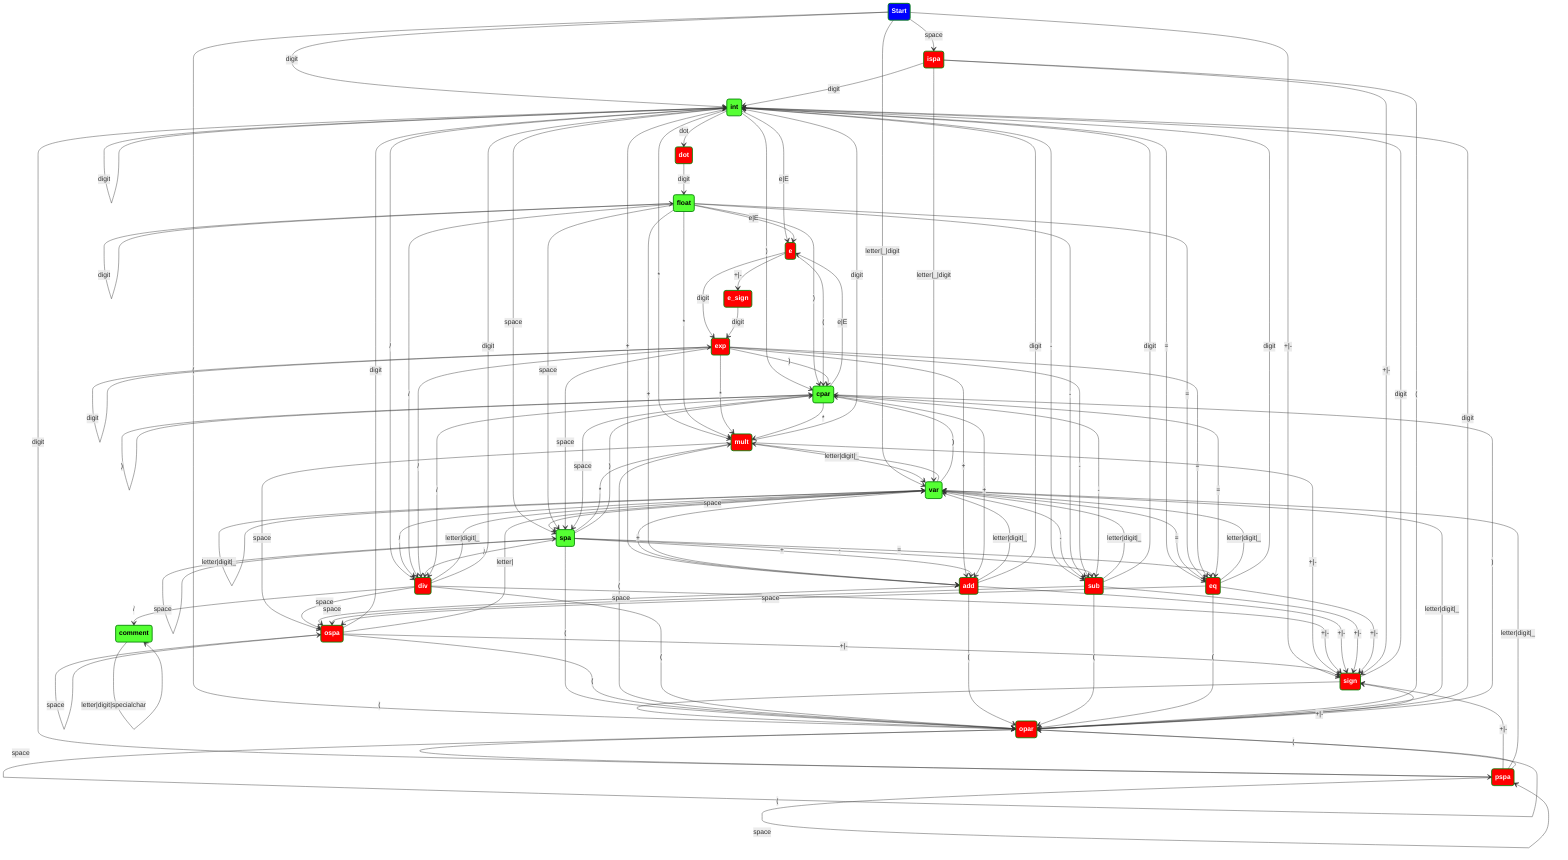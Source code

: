 stateDiagram
   direction TB

   classDef deny fill:#FF0000, color:white ,font-weight:bold,stroke-width:2px,stroke:green
   classDef start fill:#0000FF, color:white ,font-weight:bold,stroke-width:2px,stroke:green

   classDef accept fill:#55FF33, color:black ,font-weight:bold,stroke-width:2px,stroke:green


   Start --> int:digit
   Start --> sign: +|-
   Start --> var: letter|_|digit
   Start --> opar: (
   Start --> ispa: space
   
   sign --> int:digit
   sign --> opar: (
   
   int --> int:digit
   int --> e: e|E
   int --> spa: space
   int --> dot: dot
   int --> mult: *
   int --> div: /
   int --> add: +
   int --> sub: -
   int --> eq: =
   int --> cpar: )
   
   var --> var: letter|digit|_
   var --> mult: *
   var --> div: /
   var --> add: +
   var --> sub: -
   var --> eq: =
   var --> cpar: )
   var --> spa: space
   
   dot --> float:digit
   
   float --> float:digit
   float --> mult: *
   float --> div: /
   float --> add: +
   float --> sub: -
   float --> eq: =
   float --> spa: space
   float --> e: e|E
   float --> cpar: )
    
    e --> cpar: (
    e --> e_sign: +|-
    e --> exp: digit
    
    e_sign --> exp: digit
    
    exp --> exp: digit
    exp --> mult: *
    exp --> div: /
    exp --> add: +
    exp --> sub: -
    exp --> eq: =
    exp --> spa: space
    exp --> cpar: )
    
    spa --> spa: space
    spa --> mult: *
    spa --> div: /
    spa --> add: +
    spa --> sub: -
    spa --> eq: =
    spa --> cpar: )
    spa --> opar: (

    ospa --> ospa: space
    ospa --> int: digit
    ospa --> sign: +|-
    ospa --> var: letter|
    ospa --> opar: (

    mult --> var: letter|digit|_
    mult --> int: digit
    mult --> sign: +|-
    mult --> opar: (
    mult --> ospa: space
    
    div --> var: letter|digit|_
    div --> int: digit
    div --> sign: +|-
    div --> comment: /
    div --> opar: (
    div --> ospa: space
    
    comment --> comment: letter|digit|specialchar
    
    add --> var: letter|digit|_
    add --> int: digit
    add --> sign: +|-
    add --> opar: (
    add --> ospa: space

    sub --> var: letter|digit|_
    sub --> int: digit
    sub --> sign: +|-
    sub --> opar: (
    sub --> ospa: space

    
    eq --> var: letter|digit|_
    eq --> int: digit
    eq --> sign: +|-
    eq --> opar: (
    eq --> ospa: space

   pspa --> pspa: space
   pspa --> int: digit
   pspa --> sign: +|-
   pspa --> var: letter|digit|_
   pspa --> opar: (
   
    opar --> var: letter|digit|_
    opar --> int: digit
    opar --> sign: +|-
    opar --> cpar: )
    opar --> opar: (
    opar --> pspa: space

   ispa --> int:digit
   ispa --> sign: +|-
   ispa --> var: letter|_|digit
   ispa --> opar: (
    
    cpar --> e: e|E
    cpar --> mult: *
    cpar --> div: /
    cpar --> add: +
    cpar --> sub: -
    cpar --> eq: =
    cpar --> spa: space
    cpar --> cpar: )
    

    


    
    

   class Start start
   class int accept
   class float accept
   class var accept
   class spa accept
   class comment accept 
   class cpar accept
   
   class opar deny
   class ospa deny
   class mult deny
   class add deny
   class div deny
   class sub deny
   class eq deny
   class dot deny
   class e deny
   class e_sign deny
   class exp deny
   class sign deny
   class pspa deny
   class ispa deny